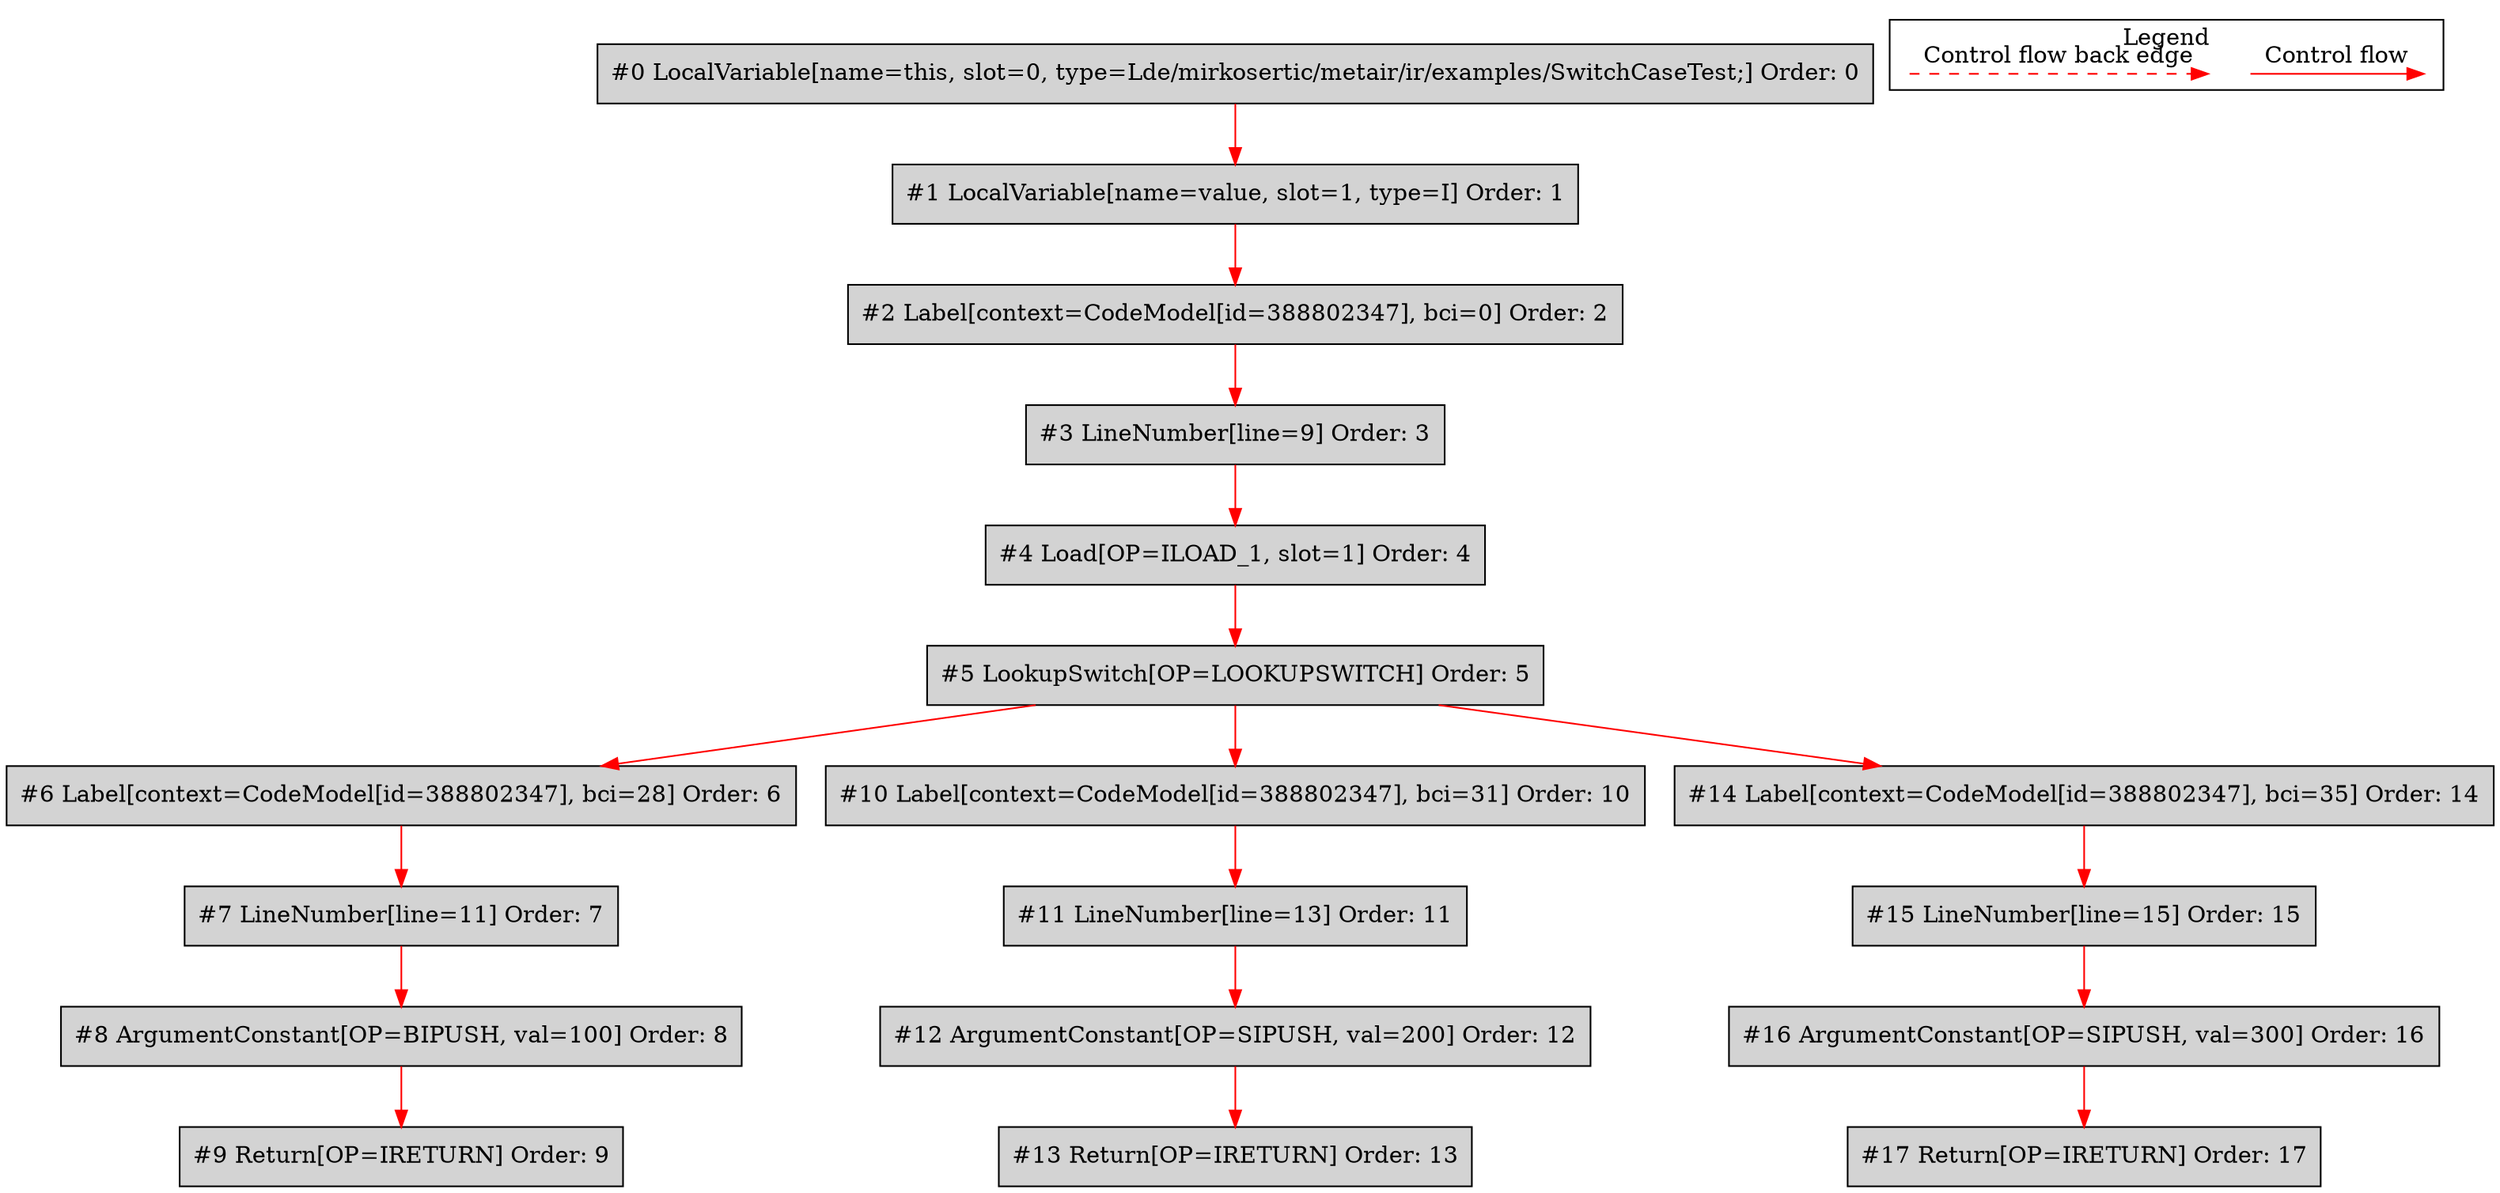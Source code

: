 digraph {
 ordering="in";
 node0[label="#0 LocalVariable[name=this, slot=0, type=Lde/mirkosertic/metair/ir/examples/SwitchCaseTest;] Order: 0", shape=box, fillcolor=lightgrey, style=filled];
 node1[label="#1 LocalVariable[name=value, slot=1, type=I] Order: 1", shape=box, fillcolor=lightgrey, style=filled];
 node2[label="#2 Label[context=CodeModel[id=388802347], bci=0] Order: 2", shape=box, fillcolor=lightgrey, style=filled];
 node3[label="#3 LineNumber[line=9] Order: 3", shape=box, fillcolor=lightgrey, style=filled];
 node4[label="#4 Load[OP=ILOAD_1, slot=1] Order: 4", shape=box, fillcolor=lightgrey, style=filled];
 node5[label="#5 LookupSwitch[OP=LOOKUPSWITCH] Order: 5", shape=box, fillcolor=lightgrey, style=filled];
 node6[label="#6 Label[context=CodeModel[id=388802347], bci=28] Order: 6", shape=box, fillcolor=lightgrey, style=filled];
 node7[label="#7 LineNumber[line=11] Order: 7", shape=box, fillcolor=lightgrey, style=filled];
 node8[label="#8 ArgumentConstant[OP=BIPUSH, val=100] Order: 8", shape=box, fillcolor=lightgrey, style=filled];
 node9[label="#9 Return[OP=IRETURN] Order: 9", shape=box, fillcolor=lightgrey, style=filled];
 node10[label="#10 Label[context=CodeModel[id=388802347], bci=31] Order: 10", shape=box, fillcolor=lightgrey, style=filled];
 node11[label="#11 LineNumber[line=13] Order: 11", shape=box, fillcolor=lightgrey, style=filled];
 node12[label="#12 ArgumentConstant[OP=SIPUSH, val=200] Order: 12", shape=box, fillcolor=lightgrey, style=filled];
 node13[label="#13 Return[OP=IRETURN] Order: 13", shape=box, fillcolor=lightgrey, style=filled];
 node14[label="#14 Label[context=CodeModel[id=388802347], bci=35] Order: 14", shape=box, fillcolor=lightgrey, style=filled];
 node15[label="#15 LineNumber[line=15] Order: 15", shape=box, fillcolor=lightgrey, style=filled];
 node16[label="#16 ArgumentConstant[OP=SIPUSH, val=300] Order: 16", shape=box, fillcolor=lightgrey, style=filled];
 node17[label="#17 Return[OP=IRETURN] Order: 17", shape=box, fillcolor=lightgrey, style=filled];
 node0 -> node1[color=red];
 node1 -> node2[color=red];
 node2 -> node3[color=red];
 node3 -> node4[color=red];
 node4 -> node5[color=red];
 node5 -> node6[color=red];
 node6 -> node7[color=red];
 node7 -> node8[color=red];
 node8 -> node9[color=red];
 node5 -> node10[color=red];
 node10 -> node11[color=red];
 node11 -> node12[color=red];
 node12 -> node13[color=red];
 node5 -> node14[color=red];
 node14 -> node15[color=red];
 node15 -> node16[color=red];
 node16 -> node17[color=red];
 subgraph cluster_000 {
  label = "Legend";
  node [shape=point]
  {
   rank=same;
   c0 [style = invis];
   c1 [style = invis];
   c2 [style = invis];
   c3 [style = invis];
  }
  c0 -> c1 [label="Control flow", style=solid, color=red]
  c2 -> c3 [label="Control flow back edge", style=dashed, color=red]
 }

}
